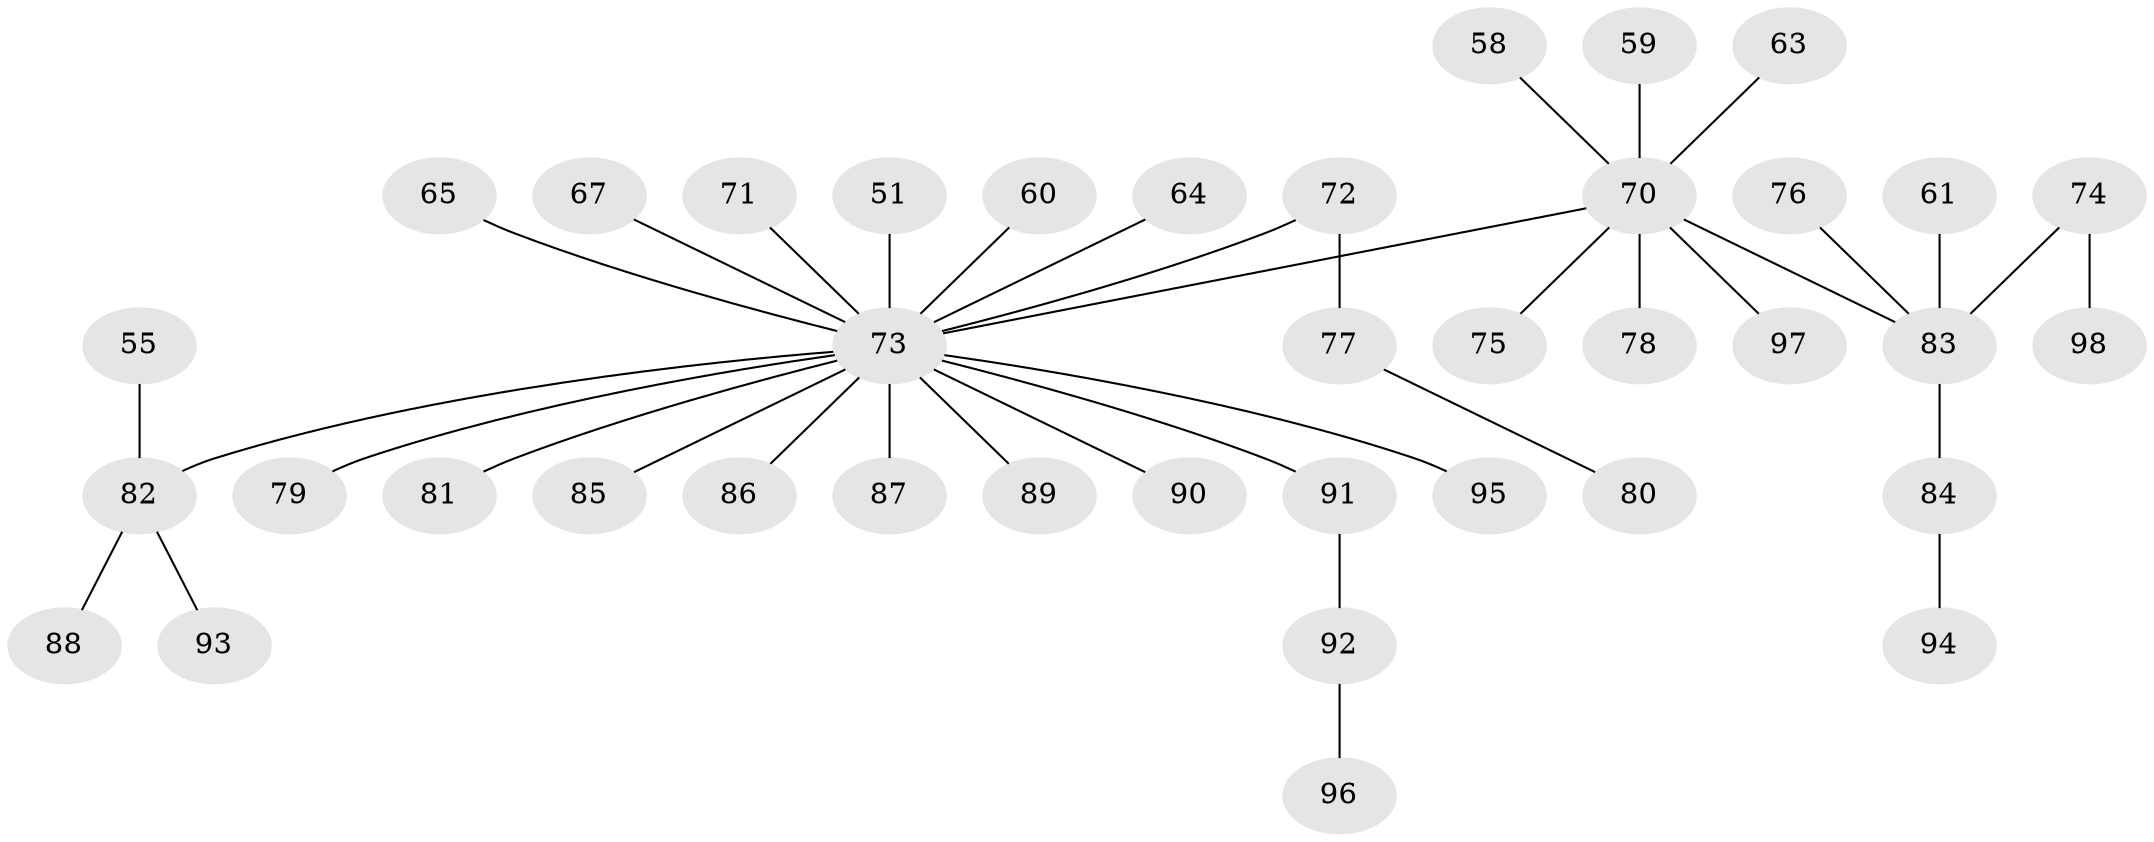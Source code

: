// original degree distribution, {5: 0.030612244897959183, 4: 0.10204081632653061, 6: 0.02040816326530612, 3: 0.07142857142857142, 2: 0.30612244897959184, 1: 0.46938775510204084}
// Generated by graph-tools (version 1.1) at 2025/56/03/04/25 21:56:00]
// undirected, 39 vertices, 38 edges
graph export_dot {
graph [start="1"]
  node [color=gray90,style=filled];
  51;
  55;
  58;
  59;
  60;
  61;
  63;
  64;
  65;
  67;
  70 [super="+8+33+23+38+45+49+19+52+57+69"];
  71;
  72;
  73 [super="+66+50"];
  74;
  75;
  76;
  77;
  78;
  79;
  80;
  81;
  82 [super="+46+53"];
  83 [super="+68+48"];
  84;
  85;
  86;
  87;
  88;
  89;
  90;
  91;
  92;
  93;
  94;
  95;
  96;
  97;
  98;
  51 -- 73;
  55 -- 82;
  58 -- 70;
  59 -- 70;
  60 -- 73;
  61 -- 83;
  63 -- 70;
  64 -- 73;
  65 -- 73;
  67 -- 73;
  70 -- 78;
  70 -- 97;
  70 -- 75;
  70 -- 83;
  70 -- 73;
  71 -- 73;
  72 -- 77;
  72 -- 73;
  73 -- 87;
  73 -- 79;
  73 -- 81;
  73 -- 82;
  73 -- 85;
  73 -- 86;
  73 -- 89;
  73 -- 90;
  73 -- 91;
  73 -- 95;
  74 -- 98;
  74 -- 83;
  76 -- 83;
  77 -- 80;
  82 -- 88;
  82 -- 93;
  83 -- 84;
  84 -- 94;
  91 -- 92;
  92 -- 96;
}
